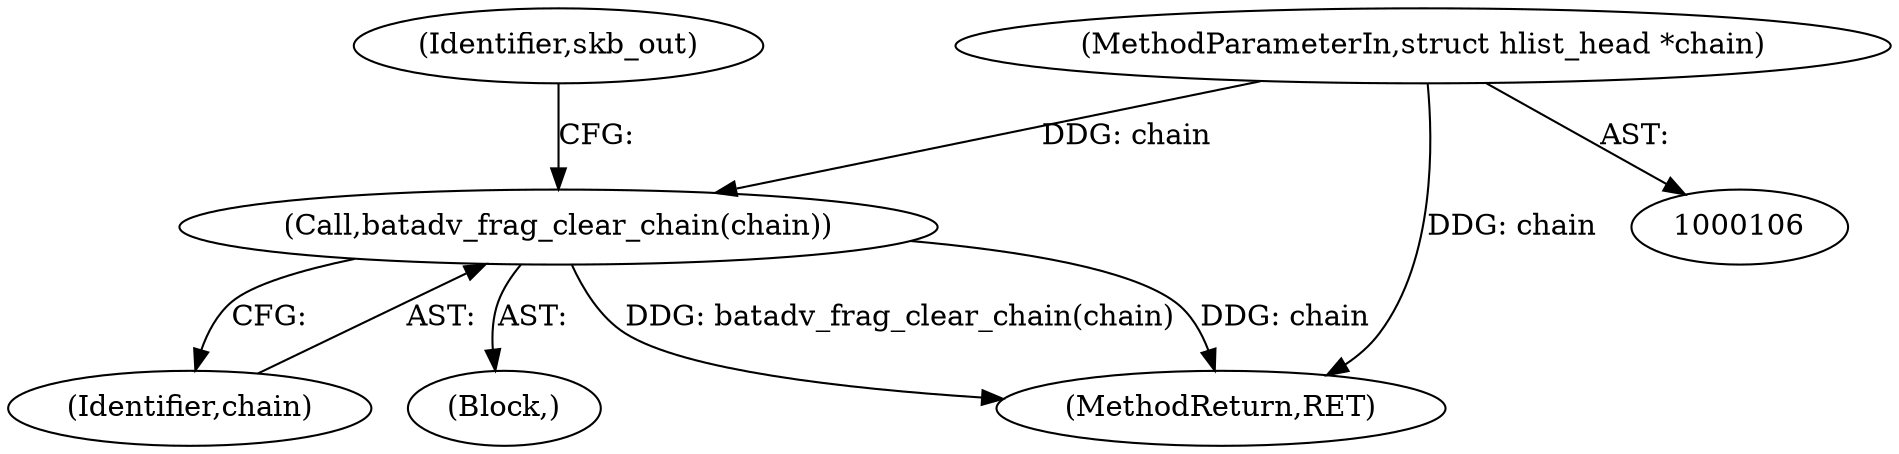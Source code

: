 digraph "0_linux_5b6698b0e4a37053de35cc24ee695b98a7eb712b@pointer" {
"1000214" [label="(Call,batadv_frag_clear_chain(chain))"];
"1000107" [label="(MethodParameterIn,struct hlist_head *chain)"];
"1000215" [label="(Identifier,chain)"];
"1000217" [label="(Identifier,skb_out)"];
"1000109" [label="(Block,)"];
"1000107" [label="(MethodParameterIn,struct hlist_head *chain)"];
"1000218" [label="(MethodReturn,RET)"];
"1000214" [label="(Call,batadv_frag_clear_chain(chain))"];
"1000214" -> "1000109"  [label="AST: "];
"1000214" -> "1000215"  [label="CFG: "];
"1000215" -> "1000214"  [label="AST: "];
"1000217" -> "1000214"  [label="CFG: "];
"1000214" -> "1000218"  [label="DDG: batadv_frag_clear_chain(chain)"];
"1000214" -> "1000218"  [label="DDG: chain"];
"1000107" -> "1000214"  [label="DDG: chain"];
"1000107" -> "1000106"  [label="AST: "];
"1000107" -> "1000218"  [label="DDG: chain"];
}
